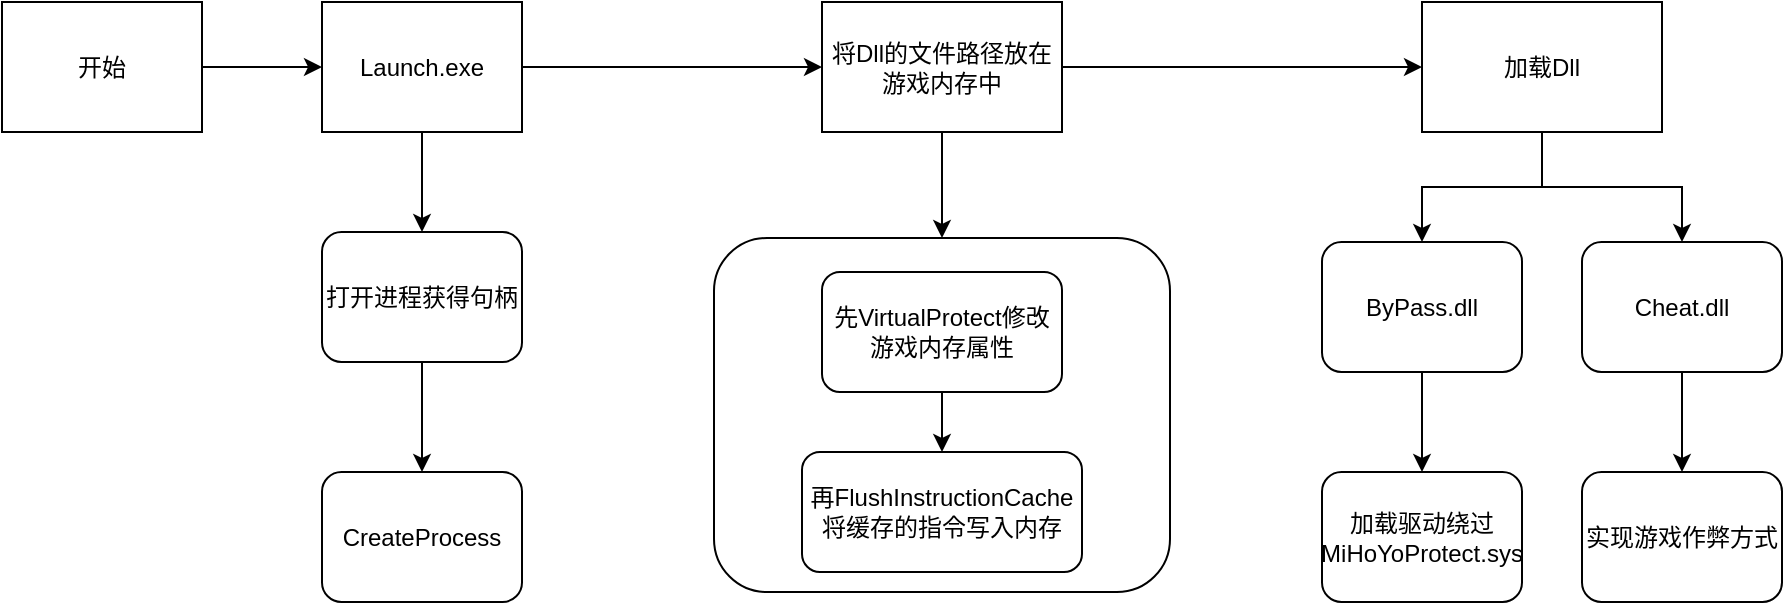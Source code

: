 <mxfile version="24.7.7">
  <diagram name="第 1 页" id="e_IjWnhNF0fLR_qOTUyp">
    <mxGraphModel dx="1365" dy="766" grid="1" gridSize="10" guides="1" tooltips="1" connect="1" arrows="1" fold="1" page="1" pageScale="1" pageWidth="827" pageHeight="1169" math="0" shadow="0">
      <root>
        <mxCell id="0" />
        <mxCell id="1" parent="0" />
        <mxCell id="D3yn_jxY5x2qavKiKTVe-3" value="" style="edgeStyle=orthogonalEdgeStyle;rounded=0;orthogonalLoop=1;jettySize=auto;html=1;" edge="1" parent="1" source="D3yn_jxY5x2qavKiKTVe-1" target="D3yn_jxY5x2qavKiKTVe-2">
          <mxGeometry relative="1" as="geometry" />
        </mxCell>
        <mxCell id="D3yn_jxY5x2qavKiKTVe-1" value="开始" style="rounded=0;whiteSpace=wrap;html=1;" vertex="1" parent="1">
          <mxGeometry x="50" y="555" width="100" height="65" as="geometry" />
        </mxCell>
        <mxCell id="D3yn_jxY5x2qavKiKTVe-7" value="" style="edgeStyle=orthogonalEdgeStyle;rounded=0;orthogonalLoop=1;jettySize=auto;html=1;" edge="1" parent="1" source="D3yn_jxY5x2qavKiKTVe-2" target="D3yn_jxY5x2qavKiKTVe-6">
          <mxGeometry relative="1" as="geometry" />
        </mxCell>
        <mxCell id="D3yn_jxY5x2qavKiKTVe-21" value="" style="edgeStyle=orthogonalEdgeStyle;rounded=0;orthogonalLoop=1;jettySize=auto;html=1;" edge="1" parent="1" source="D3yn_jxY5x2qavKiKTVe-2" target="D3yn_jxY5x2qavKiKTVe-20">
          <mxGeometry relative="1" as="geometry" />
        </mxCell>
        <mxCell id="D3yn_jxY5x2qavKiKTVe-2" value="Launch.exe" style="rounded=0;whiteSpace=wrap;html=1;" vertex="1" parent="1">
          <mxGeometry x="210" y="555" width="100" height="65" as="geometry" />
        </mxCell>
        <mxCell id="D3yn_jxY5x2qavKiKTVe-9" value="" style="edgeStyle=orthogonalEdgeStyle;rounded=0;orthogonalLoop=1;jettySize=auto;html=1;" edge="1" parent="1" source="D3yn_jxY5x2qavKiKTVe-6" target="D3yn_jxY5x2qavKiKTVe-8">
          <mxGeometry relative="1" as="geometry" />
        </mxCell>
        <mxCell id="D3yn_jxY5x2qavKiKTVe-6" value="打开进程获得句柄" style="rounded=1;whiteSpace=wrap;html=1;" vertex="1" parent="1">
          <mxGeometry x="210" y="670" width="100" height="65" as="geometry" />
        </mxCell>
        <mxCell id="D3yn_jxY5x2qavKiKTVe-8" value="CreateProcess" style="rounded=1;whiteSpace=wrap;html=1;" vertex="1" parent="1">
          <mxGeometry x="210" y="790" width="100" height="65" as="geometry" />
        </mxCell>
        <mxCell id="D3yn_jxY5x2qavKiKTVe-14" value="" style="edgeStyle=orthogonalEdgeStyle;rounded=0;orthogonalLoop=1;jettySize=auto;html=1;" edge="1" parent="1" source="D3yn_jxY5x2qavKiKTVe-10" target="D3yn_jxY5x2qavKiKTVe-13">
          <mxGeometry relative="1" as="geometry" />
        </mxCell>
        <mxCell id="D3yn_jxY5x2qavKiKTVe-10" value="ByPass.dll" style="rounded=1;whiteSpace=wrap;html=1;" vertex="1" parent="1">
          <mxGeometry x="710" y="675" width="100" height="65" as="geometry" />
        </mxCell>
        <mxCell id="D3yn_jxY5x2qavKiKTVe-13" value="加载驱动绕过&lt;div&gt;MiHoYoProtect.sys&lt;br&gt;&lt;/div&gt;" style="rounded=1;whiteSpace=wrap;html=1;" vertex="1" parent="1">
          <mxGeometry x="710" y="790" width="100" height="65" as="geometry" />
        </mxCell>
        <mxCell id="D3yn_jxY5x2qavKiKTVe-19" value="" style="edgeStyle=orthogonalEdgeStyle;rounded=0;orthogonalLoop=1;jettySize=auto;html=1;" edge="1" parent="1" source="D3yn_jxY5x2qavKiKTVe-15" target="D3yn_jxY5x2qavKiKTVe-18">
          <mxGeometry relative="1" as="geometry" />
        </mxCell>
        <mxCell id="D3yn_jxY5x2qavKiKTVe-15" value="Cheat.dll" style="rounded=1;whiteSpace=wrap;html=1;" vertex="1" parent="1">
          <mxGeometry x="840" y="675" width="100" height="65" as="geometry" />
        </mxCell>
        <mxCell id="D3yn_jxY5x2qavKiKTVe-18" value="&lt;div&gt;实现游戏作弊方式&lt;br&gt;&lt;/div&gt;" style="rounded=1;whiteSpace=wrap;html=1;" vertex="1" parent="1">
          <mxGeometry x="840" y="790" width="100" height="65" as="geometry" />
        </mxCell>
        <mxCell id="D3yn_jxY5x2qavKiKTVe-23" value="" style="edgeStyle=orthogonalEdgeStyle;rounded=0;orthogonalLoop=1;jettySize=auto;html=1;" edge="1" parent="1" source="D3yn_jxY5x2qavKiKTVe-20" target="D3yn_jxY5x2qavKiKTVe-22">
          <mxGeometry relative="1" as="geometry" />
        </mxCell>
        <mxCell id="D3yn_jxY5x2qavKiKTVe-28" value="" style="edgeStyle=orthogonalEdgeStyle;rounded=0;orthogonalLoop=1;jettySize=auto;html=1;" edge="1" parent="1" source="D3yn_jxY5x2qavKiKTVe-20" target="D3yn_jxY5x2qavKiKTVe-27">
          <mxGeometry relative="1" as="geometry" />
        </mxCell>
        <mxCell id="D3yn_jxY5x2qavKiKTVe-20" value="将Dll的文件路径放在游戏内存中" style="rounded=0;whiteSpace=wrap;html=1;" vertex="1" parent="1">
          <mxGeometry x="460" y="555" width="120" height="65" as="geometry" />
        </mxCell>
        <mxCell id="D3yn_jxY5x2qavKiKTVe-22" value="" style="rounded=1;whiteSpace=wrap;html=1;" vertex="1" parent="1">
          <mxGeometry x="406" y="673" width="228" height="177" as="geometry" />
        </mxCell>
        <mxCell id="D3yn_jxY5x2qavKiKTVe-26" value="" style="edgeStyle=orthogonalEdgeStyle;rounded=0;orthogonalLoop=1;jettySize=auto;html=1;" edge="1" parent="1" source="D3yn_jxY5x2qavKiKTVe-24" target="D3yn_jxY5x2qavKiKTVe-25">
          <mxGeometry relative="1" as="geometry" />
        </mxCell>
        <mxCell id="D3yn_jxY5x2qavKiKTVe-24" value="先VirtualProtect修改游戏内存属性" style="rounded=1;whiteSpace=wrap;html=1;" vertex="1" parent="1">
          <mxGeometry x="460" y="690" width="120" height="60" as="geometry" />
        </mxCell>
        <mxCell id="D3yn_jxY5x2qavKiKTVe-25" value="再FlushInstructionCache将缓存的指令写入内存" style="rounded=1;whiteSpace=wrap;html=1;" vertex="1" parent="1">
          <mxGeometry x="450" y="780" width="140" height="60" as="geometry" />
        </mxCell>
        <mxCell id="D3yn_jxY5x2qavKiKTVe-29" style="edgeStyle=orthogonalEdgeStyle;rounded=0;orthogonalLoop=1;jettySize=auto;html=1;entryX=0.5;entryY=0;entryDx=0;entryDy=0;" edge="1" parent="1" source="D3yn_jxY5x2qavKiKTVe-27" target="D3yn_jxY5x2qavKiKTVe-10">
          <mxGeometry relative="1" as="geometry" />
        </mxCell>
        <mxCell id="D3yn_jxY5x2qavKiKTVe-30" style="edgeStyle=orthogonalEdgeStyle;rounded=0;orthogonalLoop=1;jettySize=auto;html=1;" edge="1" parent="1" source="D3yn_jxY5x2qavKiKTVe-27" target="D3yn_jxY5x2qavKiKTVe-15">
          <mxGeometry relative="1" as="geometry" />
        </mxCell>
        <mxCell id="D3yn_jxY5x2qavKiKTVe-27" value="加载Dll" style="rounded=0;whiteSpace=wrap;html=1;" vertex="1" parent="1">
          <mxGeometry x="760" y="555" width="120" height="65" as="geometry" />
        </mxCell>
      </root>
    </mxGraphModel>
  </diagram>
</mxfile>
